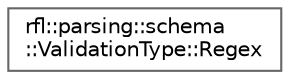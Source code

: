 digraph "类继承关系图"
{
 // LATEX_PDF_SIZE
  bgcolor="transparent";
  edge [fontname=Helvetica,fontsize=10,labelfontname=Helvetica,labelfontsize=10];
  node [fontname=Helvetica,fontsize=10,shape=box,height=0.2,width=0.4];
  rankdir="LR";
  Node0 [id="Node000000",label="rfl::parsing::schema\l::ValidationType::Regex",height=0.2,width=0.4,color="grey40", fillcolor="white", style="filled",URL="$structrfl_1_1parsing_1_1schema_1_1_validation_type_1_1_regex.html",tooltip=" "];
}
